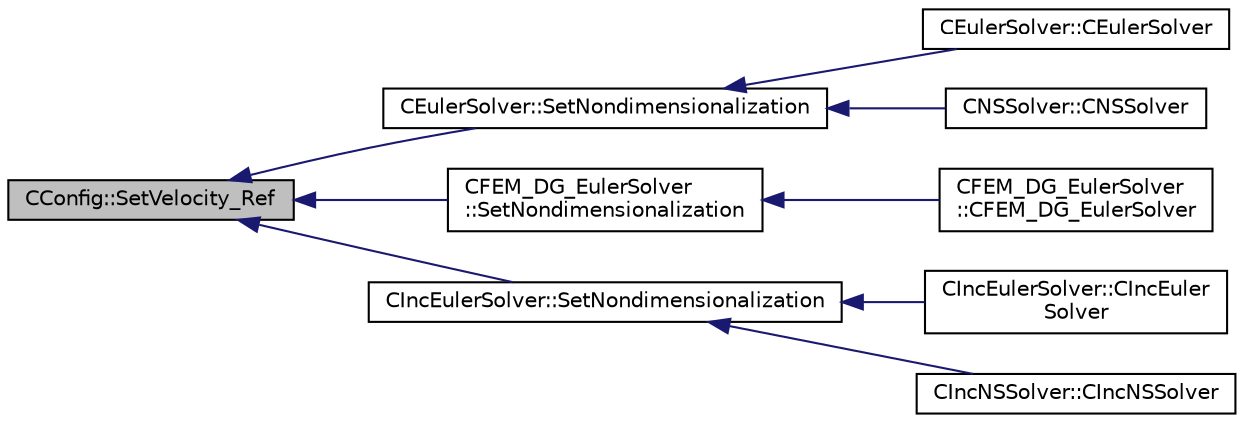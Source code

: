digraph "CConfig::SetVelocity_Ref"
{
  edge [fontname="Helvetica",fontsize="10",labelfontname="Helvetica",labelfontsize="10"];
  node [fontname="Helvetica",fontsize="10",shape=record];
  rankdir="LR";
  Node15819 [label="CConfig::SetVelocity_Ref",height=0.2,width=0.4,color="black", fillcolor="grey75", style="filled", fontcolor="black"];
  Node15819 -> Node15820 [dir="back",color="midnightblue",fontsize="10",style="solid",fontname="Helvetica"];
  Node15820 [label="CEulerSolver::SetNondimensionalization",height=0.2,width=0.4,color="black", fillcolor="white", style="filled",URL="$class_c_euler_solver.html#a1c633d6e77fefb2e76308e2ba0af0c2c",tooltip="Set the solver nondimensionalization. "];
  Node15820 -> Node15821 [dir="back",color="midnightblue",fontsize="10",style="solid",fontname="Helvetica"];
  Node15821 [label="CEulerSolver::CEulerSolver",height=0.2,width=0.4,color="black", fillcolor="white", style="filled",URL="$class_c_euler_solver.html#ae1e74218b4e943111b100d7ddcbd4db9"];
  Node15820 -> Node15822 [dir="back",color="midnightblue",fontsize="10",style="solid",fontname="Helvetica"];
  Node15822 [label="CNSSolver::CNSSolver",height=0.2,width=0.4,color="black", fillcolor="white", style="filled",URL="$class_c_n_s_solver.html#a2a8ad49c42b4546696e631cf44b7788b"];
  Node15819 -> Node15823 [dir="back",color="midnightblue",fontsize="10",style="solid",fontname="Helvetica"];
  Node15823 [label="CFEM_DG_EulerSolver\l::SetNondimensionalization",height=0.2,width=0.4,color="black", fillcolor="white", style="filled",URL="$class_c_f_e_m___d_g___euler_solver.html#a31316dc2fe564329d9bb372961b10a3a",tooltip="Set the fluid solver nondimensionalization. "];
  Node15823 -> Node15824 [dir="back",color="midnightblue",fontsize="10",style="solid",fontname="Helvetica"];
  Node15824 [label="CFEM_DG_EulerSolver\l::CFEM_DG_EulerSolver",height=0.2,width=0.4,color="black", fillcolor="white", style="filled",URL="$class_c_f_e_m___d_g___euler_solver.html#a70d30ef9e7cd7620d54ec73f4b1ed28c"];
  Node15819 -> Node15825 [dir="back",color="midnightblue",fontsize="10",style="solid",fontname="Helvetica"];
  Node15825 [label="CIncEulerSolver::SetNondimensionalization",height=0.2,width=0.4,color="black", fillcolor="white", style="filled",URL="$class_c_inc_euler_solver.html#a2cffaa24417cb3803d36d38b3874d6d0",tooltip="Set the solver nondimensionalization. "];
  Node15825 -> Node15826 [dir="back",color="midnightblue",fontsize="10",style="solid",fontname="Helvetica"];
  Node15826 [label="CIncEulerSolver::CIncEuler\lSolver",height=0.2,width=0.4,color="black", fillcolor="white", style="filled",URL="$class_c_inc_euler_solver.html#a91f644b8f9a00215bac5bcd31dfc06d8"];
  Node15825 -> Node15827 [dir="back",color="midnightblue",fontsize="10",style="solid",fontname="Helvetica"];
  Node15827 [label="CIncNSSolver::CIncNSSolver",height=0.2,width=0.4,color="black", fillcolor="white", style="filled",URL="$class_c_inc_n_s_solver.html#a82152ac7e91fb1c5c073d98a1f08e2aa"];
}
